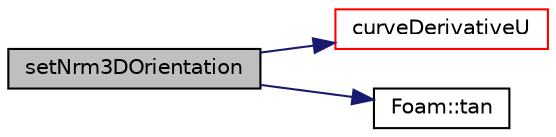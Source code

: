 digraph "setNrm3DOrientation"
{
  bgcolor="transparent";
  edge [fontname="Helvetica",fontsize="10",labelfontname="Helvetica",labelfontsize="10"];
  node [fontname="Helvetica",fontsize="10",shape=record];
  rankdir="LR";
  Node1 [label="setNrm3DOrientation",height=0.2,width=0.4,color="black", fillcolor="grey75", style="filled" fontcolor="black"];
  Node1 -> Node2 [color="midnightblue",fontsize="10",style="solid",fontname="Helvetica"];
  Node2 [label="curveDerivativeU",height=0.2,width=0.4,color="red",URL="$classFoam_1_1NURBS3DCurve.html#a0488febf1a030bdc5de06c102716dbcc",tooltip="Curve derivative wrt u at point ui. "];
  Node1 -> Node3 [color="midnightblue",fontsize="10",style="solid",fontname="Helvetica"];
  Node3 [label="Foam::tan",height=0.2,width=0.4,color="black",URL="$namespaceFoam.html#a18940c864aa0256e0d61061dbfe23243"];
}
